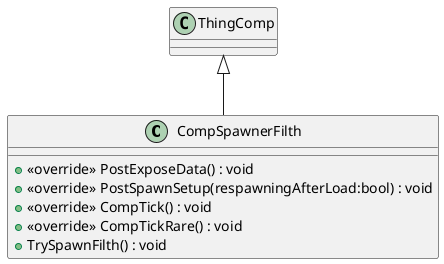 @startuml
class CompSpawnerFilth {
    + <<override>> PostExposeData() : void
    + <<override>> PostSpawnSetup(respawningAfterLoad:bool) : void
    + <<override>> CompTick() : void
    + <<override>> CompTickRare() : void
    + TrySpawnFilth() : void
}
ThingComp <|-- CompSpawnerFilth
@enduml

